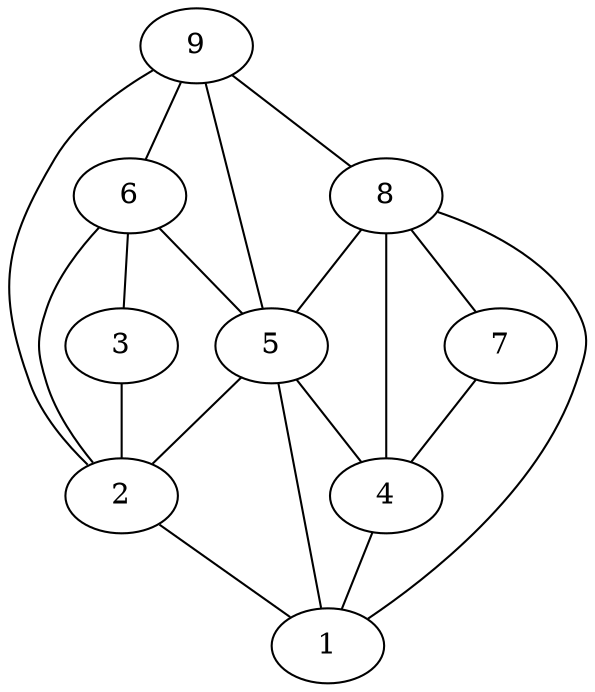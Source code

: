 /* Created by igraph 0.5.3 */
graph {
  0 [
    label=1
  ];
  1 [
    label=2
  ];
  2 [
    label=3
  ];
  3 [
    label=4
  ];
  4 [
    label=5
  ];
  5 [
    label=6
  ];
  6 [
    label=7
  ];
  7 [
    label=8
  ];
  8 [
    label=9
  ];

  3 -- 0;
  4 -- 1;
  5 -- 2;
  6 -- 3;
  7 -- 4;
  8 -- 5;
  1 -- 0;
  4 -- 0;
  7 -- 0;
  2 -- 1;
  5 -- 1;
  8 -- 1;
  4 -- 3;
  7 -- 3;
  5 -- 4;
  8 -- 4;
  7 -- 6;
  8 -- 7;
}
